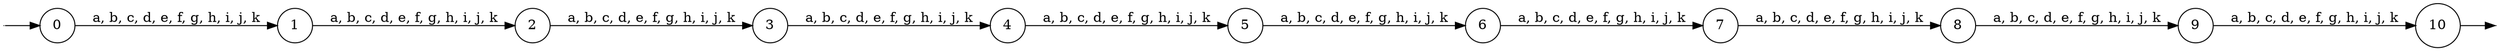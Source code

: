 digraph
{
  vcsn_context = "lal_char(abcdefghijk)_b"
  rankdir = LR
  {
    node [shape = point, width = 0]
    I0
    F10
  }
  {
    node [shape = circle]
    0
    1
    2
    3
    4
    5
    6
    7
    8
    9
    10
  }
  I0 -> 0
  0 -> 1 [label = "a, b, c, d, e, f, g, h, i, j, k"]
  1 -> 2 [label = "a, b, c, d, e, f, g, h, i, j, k"]
  2 -> 3 [label = "a, b, c, d, e, f, g, h, i, j, k"]
  3 -> 4 [label = "a, b, c, d, e, f, g, h, i, j, k"]
  4 -> 5 [label = "a, b, c, d, e, f, g, h, i, j, k"]
  5 -> 6 [label = "a, b, c, d, e, f, g, h, i, j, k"]
  6 -> 7 [label = "a, b, c, d, e, f, g, h, i, j, k"]
  7 -> 8 [label = "a, b, c, d, e, f, g, h, i, j, k"]
  8 -> 9 [label = "a, b, c, d, e, f, g, h, i, j, k"]
  9 -> 10 [label = "a, b, c, d, e, f, g, h, i, j, k"]
  10 -> F10
}
